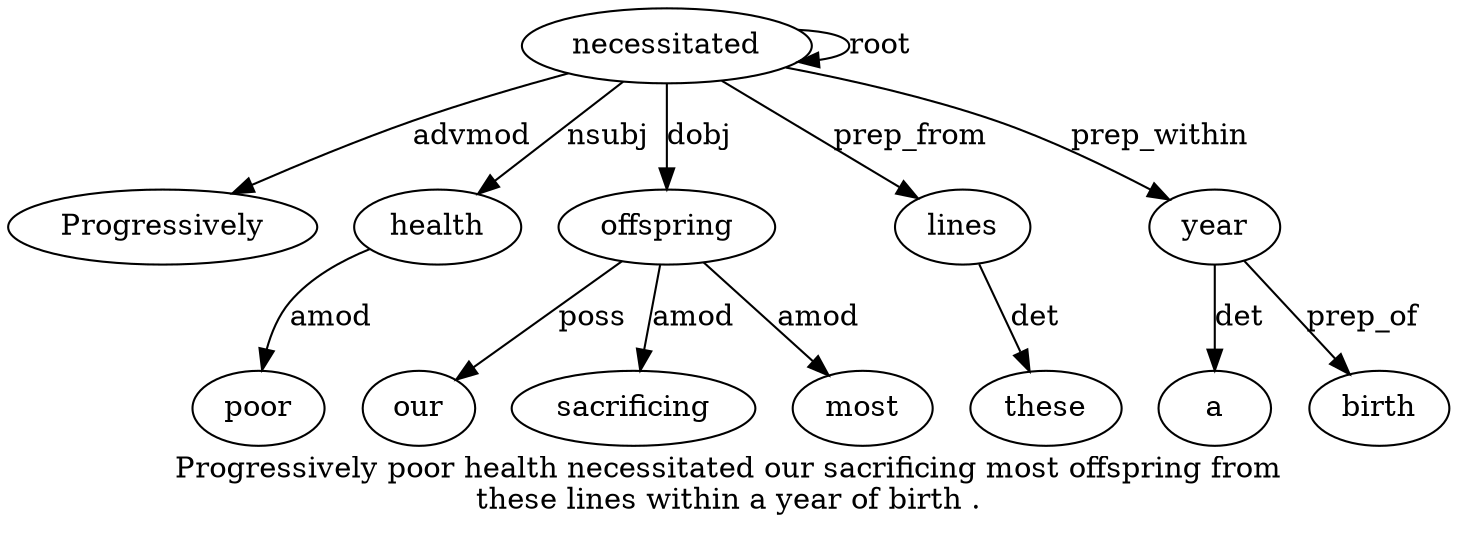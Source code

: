 digraph "Progressively poor health necessitated our sacrificing most offspring from these lines within a year of birth ." {
label="Progressively poor health necessitated our sacrificing most offspring from
these lines within a year of birth .";
necessitated4 [style=filled, fillcolor=white, label=necessitated];
Progressively1 [style=filled, fillcolor=white, label=Progressively];
necessitated4 -> Progressively1  [label=advmod];
health3 [style=filled, fillcolor=white, label=health];
poor2 [style=filled, fillcolor=white, label=poor];
health3 -> poor2  [label=amod];
necessitated4 -> health3  [label=nsubj];
necessitated4 -> necessitated4  [label=root];
offspring8 [style=filled, fillcolor=white, label=offspring];
our5 [style=filled, fillcolor=white, label=our];
offspring8 -> our5  [label=poss];
sacrificing6 [style=filled, fillcolor=white, label=sacrificing];
offspring8 -> sacrificing6  [label=amod];
most7 [style=filled, fillcolor=white, label=most];
offspring8 -> most7  [label=amod];
necessitated4 -> offspring8  [label=dobj];
lines11 [style=filled, fillcolor=white, label=lines];
these10 [style=filled, fillcolor=white, label=these];
lines11 -> these10  [label=det];
necessitated4 -> lines11  [label=prep_from];
year14 [style=filled, fillcolor=white, label=year];
a13 [style=filled, fillcolor=white, label=a];
year14 -> a13  [label=det];
necessitated4 -> year14  [label=prep_within];
birth16 [style=filled, fillcolor=white, label=birth];
year14 -> birth16  [label=prep_of];
}
